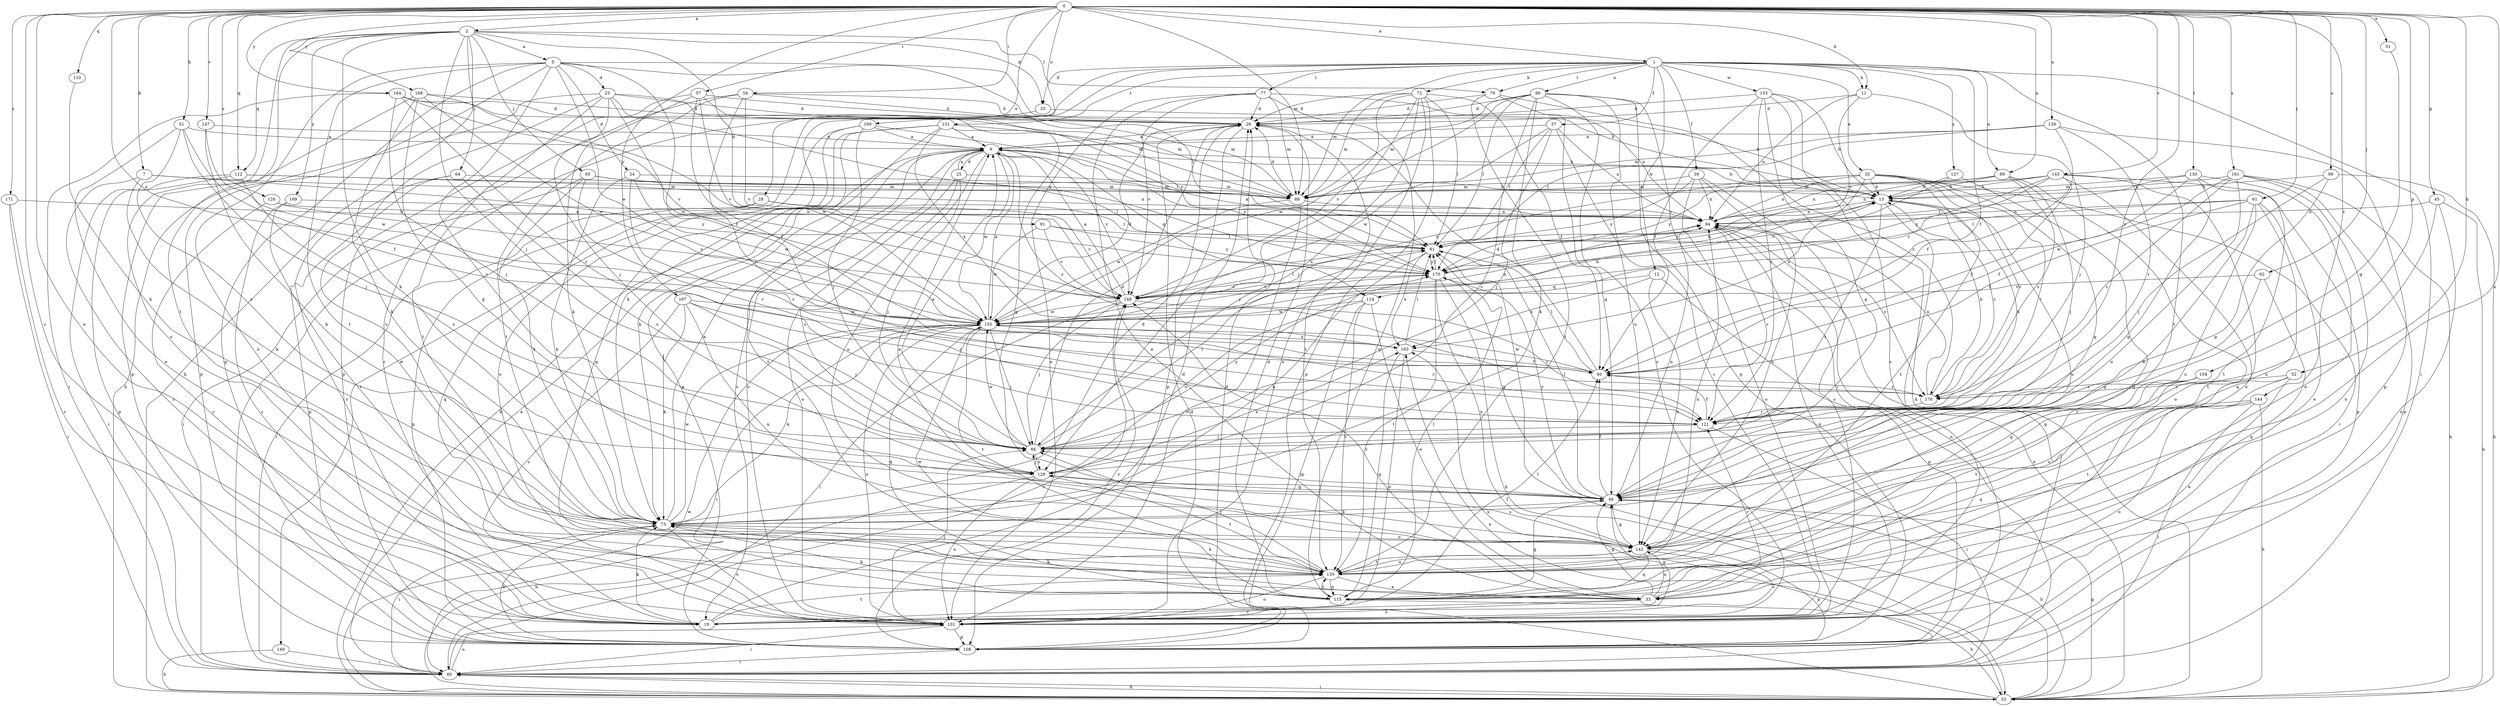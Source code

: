 strict digraph  {
0;
1;
2;
5;
6;
7;
11;
12;
13;
19;
20;
23;
24;
25;
26;
28;
31;
32;
33;
37;
39;
40;
45;
46;
51;
52;
53;
54;
57;
60;
61;
62;
64;
65;
66;
72;
73;
77;
79;
81;
88;
89;
90;
91;
94;
99;
100;
101;
104;
108;
110;
112;
114;
115;
121;
126;
127;
128;
130;
131;
135;
139;
142;
143;
144;
147;
148;
149;
153;
155;
161;
163;
164;
167;
168;
169;
170;
171;
176;
0 -> 1  [label=a];
0 -> 2  [label=a];
0 -> 7  [label=b];
0 -> 11  [label=b];
0 -> 19  [label=c];
0 -> 28  [label=e];
0 -> 31  [label=e];
0 -> 45  [label=g];
0 -> 51  [label=h];
0 -> 52  [label=h];
0 -> 54  [label=i];
0 -> 57  [label=i];
0 -> 61  [label=j];
0 -> 62  [label=j];
0 -> 88  [label=m];
0 -> 89  [label=n];
0 -> 99  [label=o];
0 -> 100  [label=o];
0 -> 101  [label=o];
0 -> 104  [label=p];
0 -> 110  [label=q];
0 -> 112  [label=q];
0 -> 121  [label=r];
0 -> 126  [label=s];
0 -> 130  [label=t];
0 -> 139  [label=u];
0 -> 142  [label=u];
0 -> 143  [label=v];
0 -> 144  [label=v];
0 -> 147  [label=v];
0 -> 161  [label=x];
0 -> 163  [label=x];
0 -> 164  [label=y];
0 -> 167  [label=y];
0 -> 168  [label=y];
0 -> 171  [label=z];
1 -> 11  [label=b];
1 -> 12  [label=b];
1 -> 20  [label=d];
1 -> 32  [label=e];
1 -> 37  [label=f];
1 -> 39  [label=f];
1 -> 40  [label=f];
1 -> 60  [label=i];
1 -> 72  [label=k];
1 -> 73  [label=k];
1 -> 77  [label=l];
1 -> 79  [label=l];
1 -> 88  [label=m];
1 -> 89  [label=n];
1 -> 90  [label=n];
1 -> 127  [label=s];
1 -> 131  [label=t];
1 -> 135  [label=t];
1 -> 149  [label=w];
1 -> 153  [label=w];
2 -> 5  [label=a];
2 -> 20  [label=d];
2 -> 53  [label=h];
2 -> 64  [label=j];
2 -> 65  [label=j];
2 -> 66  [label=j];
2 -> 73  [label=k];
2 -> 79  [label=l];
2 -> 91  [label=n];
2 -> 101  [label=o];
2 -> 112  [label=q];
2 -> 135  [label=t];
2 -> 169  [label=y];
5 -> 13  [label=b];
5 -> 23  [label=d];
5 -> 24  [label=d];
5 -> 40  [label=f];
5 -> 53  [label=h];
5 -> 81  [label=l];
5 -> 101  [label=o];
5 -> 108  [label=p];
5 -> 128  [label=s];
5 -> 135  [label=t];
5 -> 155  [label=w];
6 -> 13  [label=b];
6 -> 19  [label=c];
6 -> 25  [label=d];
6 -> 101  [label=o];
6 -> 114  [label=q];
6 -> 135  [label=t];
6 -> 142  [label=u];
6 -> 148  [label=v];
6 -> 155  [label=w];
6 -> 170  [label=y];
6 -> 176  [label=z];
7 -> 19  [label=c];
7 -> 73  [label=k];
7 -> 88  [label=m];
7 -> 170  [label=y];
11 -> 26  [label=d];
11 -> 66  [label=j];
11 -> 94  [label=n];
11 -> 170  [label=y];
12 -> 108  [label=p];
12 -> 114  [label=q];
12 -> 142  [label=u];
12 -> 163  [label=x];
13 -> 94  [label=n];
13 -> 108  [label=p];
13 -> 128  [label=s];
13 -> 142  [label=u];
13 -> 170  [label=y];
13 -> 176  [label=z];
19 -> 26  [label=d];
19 -> 40  [label=f];
19 -> 46  [label=g];
19 -> 73  [label=k];
19 -> 135  [label=t];
20 -> 13  [label=b];
20 -> 60  [label=i];
23 -> 26  [label=d];
23 -> 66  [label=j];
23 -> 88  [label=m];
23 -> 108  [label=p];
23 -> 135  [label=t];
23 -> 142  [label=u];
23 -> 155  [label=w];
23 -> 170  [label=y];
24 -> 73  [label=k];
24 -> 88  [label=m];
24 -> 121  [label=r];
24 -> 155  [label=w];
25 -> 6  [label=a];
25 -> 66  [label=j];
25 -> 88  [label=m];
25 -> 101  [label=o];
25 -> 128  [label=s];
26 -> 6  [label=a];
26 -> 108  [label=p];
26 -> 135  [label=t];
28 -> 60  [label=i];
28 -> 81  [label=l];
28 -> 94  [label=n];
28 -> 108  [label=p];
28 -> 115  [label=q];
28 -> 148  [label=v];
31 -> 46  [label=g];
32 -> 13  [label=b];
32 -> 46  [label=g];
32 -> 60  [label=i];
32 -> 94  [label=n];
32 -> 121  [label=r];
32 -> 135  [label=t];
32 -> 148  [label=v];
32 -> 163  [label=x];
32 -> 170  [label=y];
32 -> 176  [label=z];
33 -> 19  [label=c];
33 -> 46  [label=g];
33 -> 73  [label=k];
33 -> 101  [label=o];
33 -> 121  [label=r];
33 -> 142  [label=u];
33 -> 148  [label=v];
37 -> 6  [label=a];
37 -> 19  [label=c];
37 -> 66  [label=j];
37 -> 81  [label=l];
37 -> 94  [label=n];
37 -> 155  [label=w];
39 -> 19  [label=c];
39 -> 88  [label=m];
39 -> 94  [label=n];
39 -> 101  [label=o];
39 -> 142  [label=u];
39 -> 170  [label=y];
40 -> 26  [label=d];
40 -> 81  [label=l];
40 -> 155  [label=w];
40 -> 176  [label=z];
45 -> 53  [label=h];
45 -> 94  [label=n];
45 -> 101  [label=o];
45 -> 142  [label=u];
46 -> 40  [label=f];
46 -> 53  [label=h];
46 -> 66  [label=j];
46 -> 73  [label=k];
46 -> 81  [label=l];
46 -> 94  [label=n];
46 -> 170  [label=y];
51 -> 6  [label=a];
51 -> 33  [label=e];
51 -> 40  [label=f];
51 -> 66  [label=j];
51 -> 128  [label=s];
52 -> 33  [label=e];
52 -> 135  [label=t];
52 -> 142  [label=u];
52 -> 176  [label=z];
53 -> 26  [label=d];
53 -> 46  [label=g];
53 -> 60  [label=i];
53 -> 81  [label=l];
53 -> 94  [label=n];
53 -> 155  [label=w];
53 -> 163  [label=x];
54 -> 19  [label=c];
54 -> 26  [label=d];
54 -> 88  [label=m];
54 -> 121  [label=r];
54 -> 135  [label=t];
54 -> 148  [label=v];
57 -> 26  [label=d];
57 -> 40  [label=f];
57 -> 73  [label=k];
57 -> 108  [label=p];
57 -> 155  [label=w];
57 -> 170  [label=y];
60 -> 6  [label=a];
60 -> 53  [label=h];
60 -> 101  [label=o];
60 -> 148  [label=v];
60 -> 163  [label=x];
61 -> 33  [label=e];
61 -> 40  [label=f];
61 -> 73  [label=k];
61 -> 81  [label=l];
61 -> 94  [label=n];
61 -> 135  [label=t];
61 -> 142  [label=u];
62 -> 46  [label=g];
62 -> 115  [label=q];
62 -> 148  [label=v];
64 -> 19  [label=c];
64 -> 88  [label=m];
64 -> 108  [label=p];
64 -> 128  [label=s];
65 -> 13  [label=b];
65 -> 60  [label=i];
65 -> 73  [label=k];
65 -> 81  [label=l];
65 -> 121  [label=r];
66 -> 6  [label=a];
66 -> 26  [label=d];
66 -> 81  [label=l];
66 -> 128  [label=s];
66 -> 155  [label=w];
66 -> 170  [label=y];
72 -> 26  [label=d];
72 -> 40  [label=f];
72 -> 66  [label=j];
72 -> 81  [label=l];
72 -> 88  [label=m];
72 -> 101  [label=o];
72 -> 108  [label=p];
72 -> 128  [label=s];
72 -> 148  [label=v];
73 -> 6  [label=a];
73 -> 26  [label=d];
73 -> 60  [label=i];
73 -> 101  [label=o];
73 -> 142  [label=u];
73 -> 155  [label=w];
77 -> 26  [label=d];
77 -> 33  [label=e];
77 -> 88  [label=m];
77 -> 94  [label=n];
77 -> 101  [label=o];
77 -> 115  [label=q];
77 -> 148  [label=v];
79 -> 26  [label=d];
79 -> 46  [label=g];
79 -> 135  [label=t];
79 -> 176  [label=z];
81 -> 6  [label=a];
81 -> 73  [label=k];
81 -> 163  [label=x];
81 -> 170  [label=y];
88 -> 26  [label=d];
88 -> 94  [label=n];
88 -> 101  [label=o];
88 -> 155  [label=w];
89 -> 13  [label=b];
89 -> 66  [label=j];
89 -> 88  [label=m];
89 -> 94  [label=n];
89 -> 101  [label=o];
89 -> 176  [label=z];
90 -> 19  [label=c];
90 -> 26  [label=d];
90 -> 60  [label=i];
90 -> 73  [label=k];
90 -> 81  [label=l];
90 -> 88  [label=m];
90 -> 108  [label=p];
90 -> 128  [label=s];
90 -> 142  [label=u];
90 -> 155  [label=w];
91 -> 81  [label=l];
91 -> 148  [label=v];
91 -> 155  [label=w];
91 -> 170  [label=y];
94 -> 81  [label=l];
94 -> 121  [label=r];
94 -> 176  [label=z];
99 -> 13  [label=b];
99 -> 46  [label=g];
99 -> 53  [label=h];
99 -> 66  [label=j];
100 -> 6  [label=a];
100 -> 66  [label=j];
100 -> 81  [label=l];
100 -> 101  [label=o];
100 -> 115  [label=q];
101 -> 60  [label=i];
101 -> 66  [label=j];
101 -> 94  [label=n];
101 -> 108  [label=p];
104 -> 46  [label=g];
104 -> 135  [label=t];
104 -> 176  [label=z];
108 -> 26  [label=d];
108 -> 60  [label=i];
108 -> 73  [label=k];
108 -> 94  [label=n];
108 -> 148  [label=v];
110 -> 73  [label=k];
112 -> 60  [label=i];
112 -> 88  [label=m];
112 -> 94  [label=n];
112 -> 108  [label=p];
112 -> 128  [label=s];
114 -> 33  [label=e];
114 -> 108  [label=p];
114 -> 128  [label=s];
114 -> 135  [label=t];
114 -> 155  [label=w];
115 -> 26  [label=d];
115 -> 46  [label=g];
115 -> 53  [label=h];
115 -> 73  [label=k];
115 -> 81  [label=l];
115 -> 135  [label=t];
115 -> 155  [label=w];
121 -> 13  [label=b];
121 -> 40  [label=f];
121 -> 60  [label=i];
121 -> 66  [label=j];
126 -> 19  [label=c];
126 -> 94  [label=n];
126 -> 148  [label=v];
127 -> 13  [label=b];
127 -> 115  [label=q];
127 -> 148  [label=v];
128 -> 46  [label=g];
128 -> 53  [label=h];
128 -> 66  [label=j];
128 -> 101  [label=o];
128 -> 135  [label=t];
128 -> 163  [label=x];
130 -> 33  [label=e];
130 -> 40  [label=f];
130 -> 46  [label=g];
130 -> 81  [label=l];
130 -> 88  [label=m];
130 -> 135  [label=t];
131 -> 6  [label=a];
131 -> 13  [label=b];
131 -> 46  [label=g];
131 -> 53  [label=h];
131 -> 73  [label=k];
131 -> 108  [label=p];
131 -> 163  [label=x];
135 -> 33  [label=e];
135 -> 66  [label=j];
135 -> 73  [label=k];
135 -> 94  [label=n];
135 -> 101  [label=o];
135 -> 115  [label=q];
135 -> 142  [label=u];
139 -> 6  [label=a];
139 -> 40  [label=f];
139 -> 81  [label=l];
139 -> 88  [label=m];
139 -> 108  [label=p];
139 -> 121  [label=r];
142 -> 6  [label=a];
142 -> 19  [label=c];
142 -> 46  [label=g];
142 -> 108  [label=p];
142 -> 115  [label=q];
142 -> 128  [label=s];
142 -> 135  [label=t];
143 -> 13  [label=b];
143 -> 33  [label=e];
143 -> 40  [label=f];
143 -> 88  [label=m];
143 -> 94  [label=n];
143 -> 108  [label=p];
143 -> 115  [label=q];
143 -> 148  [label=v];
143 -> 170  [label=y];
144 -> 53  [label=h];
144 -> 60  [label=i];
144 -> 101  [label=o];
144 -> 115  [label=q];
144 -> 121  [label=r];
147 -> 6  [label=a];
147 -> 73  [label=k];
147 -> 155  [label=w];
148 -> 6  [label=a];
148 -> 60  [label=i];
148 -> 66  [label=j];
148 -> 81  [label=l];
148 -> 94  [label=n];
148 -> 121  [label=r];
148 -> 155  [label=w];
149 -> 53  [label=h];
149 -> 60  [label=i];
153 -> 13  [label=b];
153 -> 19  [label=c];
153 -> 26  [label=d];
153 -> 40  [label=f];
153 -> 46  [label=g];
153 -> 53  [label=h];
153 -> 121  [label=r];
155 -> 6  [label=a];
155 -> 13  [label=b];
155 -> 26  [label=d];
155 -> 60  [label=i];
155 -> 66  [label=j];
155 -> 73  [label=k];
155 -> 94  [label=n];
155 -> 101  [label=o];
155 -> 115  [label=q];
155 -> 121  [label=r];
155 -> 135  [label=t];
155 -> 163  [label=x];
155 -> 170  [label=y];
161 -> 13  [label=b];
161 -> 53  [label=h];
161 -> 101  [label=o];
161 -> 108  [label=p];
161 -> 142  [label=u];
161 -> 155  [label=w];
161 -> 176  [label=z];
163 -> 40  [label=f];
163 -> 81  [label=l];
163 -> 101  [label=o];
163 -> 115  [label=q];
164 -> 26  [label=d];
164 -> 60  [label=i];
164 -> 66  [label=j];
164 -> 88  [label=m];
164 -> 121  [label=r];
164 -> 148  [label=v];
167 -> 19  [label=c];
167 -> 66  [label=j];
167 -> 73  [label=k];
167 -> 142  [label=u];
167 -> 155  [label=w];
167 -> 176  [label=z];
168 -> 26  [label=d];
168 -> 46  [label=g];
168 -> 73  [label=k];
168 -> 108  [label=p];
168 -> 148  [label=v];
168 -> 155  [label=w];
169 -> 19  [label=c];
169 -> 94  [label=n];
169 -> 135  [label=t];
170 -> 13  [label=b];
170 -> 46  [label=g];
170 -> 53  [label=h];
170 -> 81  [label=l];
170 -> 135  [label=t];
170 -> 142  [label=u];
170 -> 148  [label=v];
171 -> 19  [label=c];
171 -> 60  [label=i];
171 -> 94  [label=n];
176 -> 13  [label=b];
176 -> 94  [label=n];
176 -> 121  [label=r];
}
